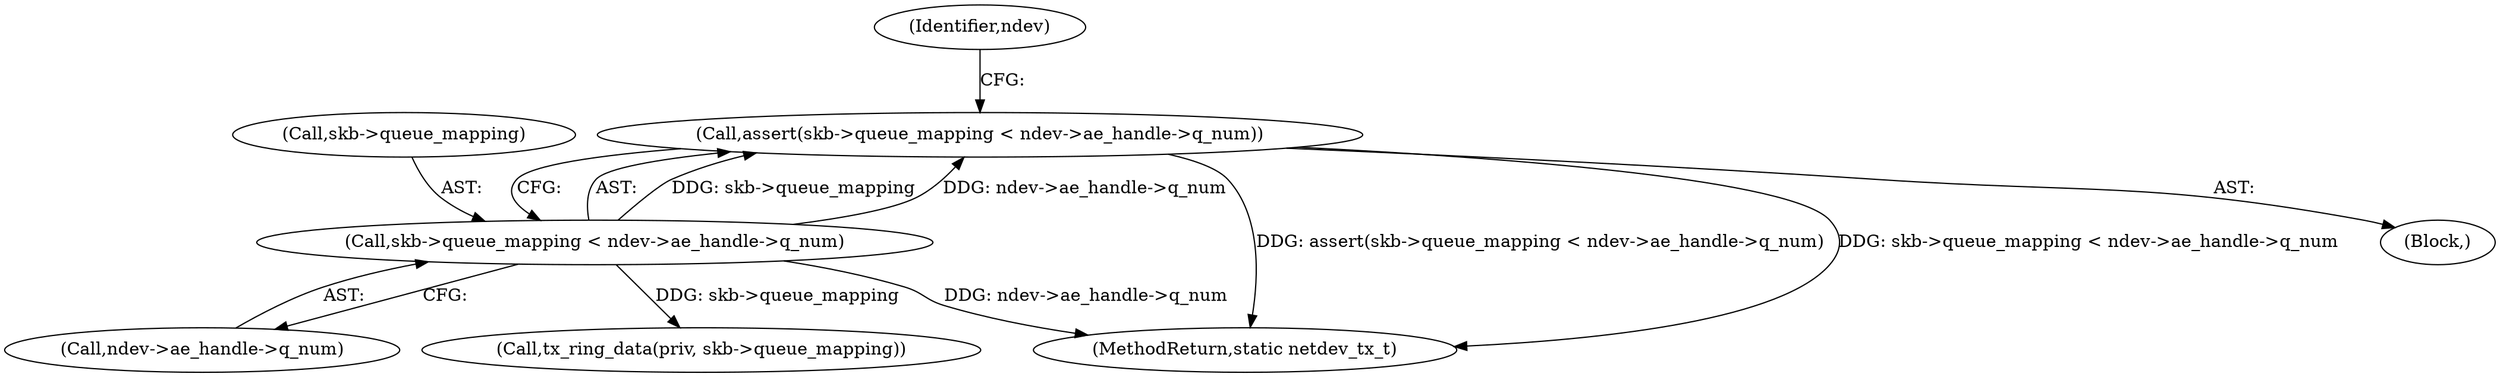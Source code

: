 digraph "0_linux_27463ad99f738ed93c7c8b3e2e5bc8c4853a2ff2@API" {
"1000109" [label="(Call,assert(skb->queue_mapping < ndev->ae_handle->q_num))"];
"1000110" [label="(Call,skb->queue_mapping < ndev->ae_handle->q_num)"];
"1000110" [label="(Call,skb->queue_mapping < ndev->ae_handle->q_num)"];
"1000109" [label="(Call,assert(skb->queue_mapping < ndev->ae_handle->q_num))"];
"1000121" [label="(Identifier,ndev)"];
"1000111" [label="(Call,skb->queue_mapping)"];
"1000103" [label="(Block,)"];
"1000124" [label="(Call,tx_ring_data(priv, skb->queue_mapping))"];
"1000129" [label="(MethodReturn,static netdev_tx_t)"];
"1000114" [label="(Call,ndev->ae_handle->q_num)"];
"1000109" -> "1000103"  [label="AST: "];
"1000109" -> "1000110"  [label="CFG: "];
"1000110" -> "1000109"  [label="AST: "];
"1000121" -> "1000109"  [label="CFG: "];
"1000109" -> "1000129"  [label="DDG: assert(skb->queue_mapping < ndev->ae_handle->q_num)"];
"1000109" -> "1000129"  [label="DDG: skb->queue_mapping < ndev->ae_handle->q_num"];
"1000110" -> "1000109"  [label="DDG: skb->queue_mapping"];
"1000110" -> "1000109"  [label="DDG: ndev->ae_handle->q_num"];
"1000110" -> "1000114"  [label="CFG: "];
"1000111" -> "1000110"  [label="AST: "];
"1000114" -> "1000110"  [label="AST: "];
"1000110" -> "1000129"  [label="DDG: ndev->ae_handle->q_num"];
"1000110" -> "1000124"  [label="DDG: skb->queue_mapping"];
}
